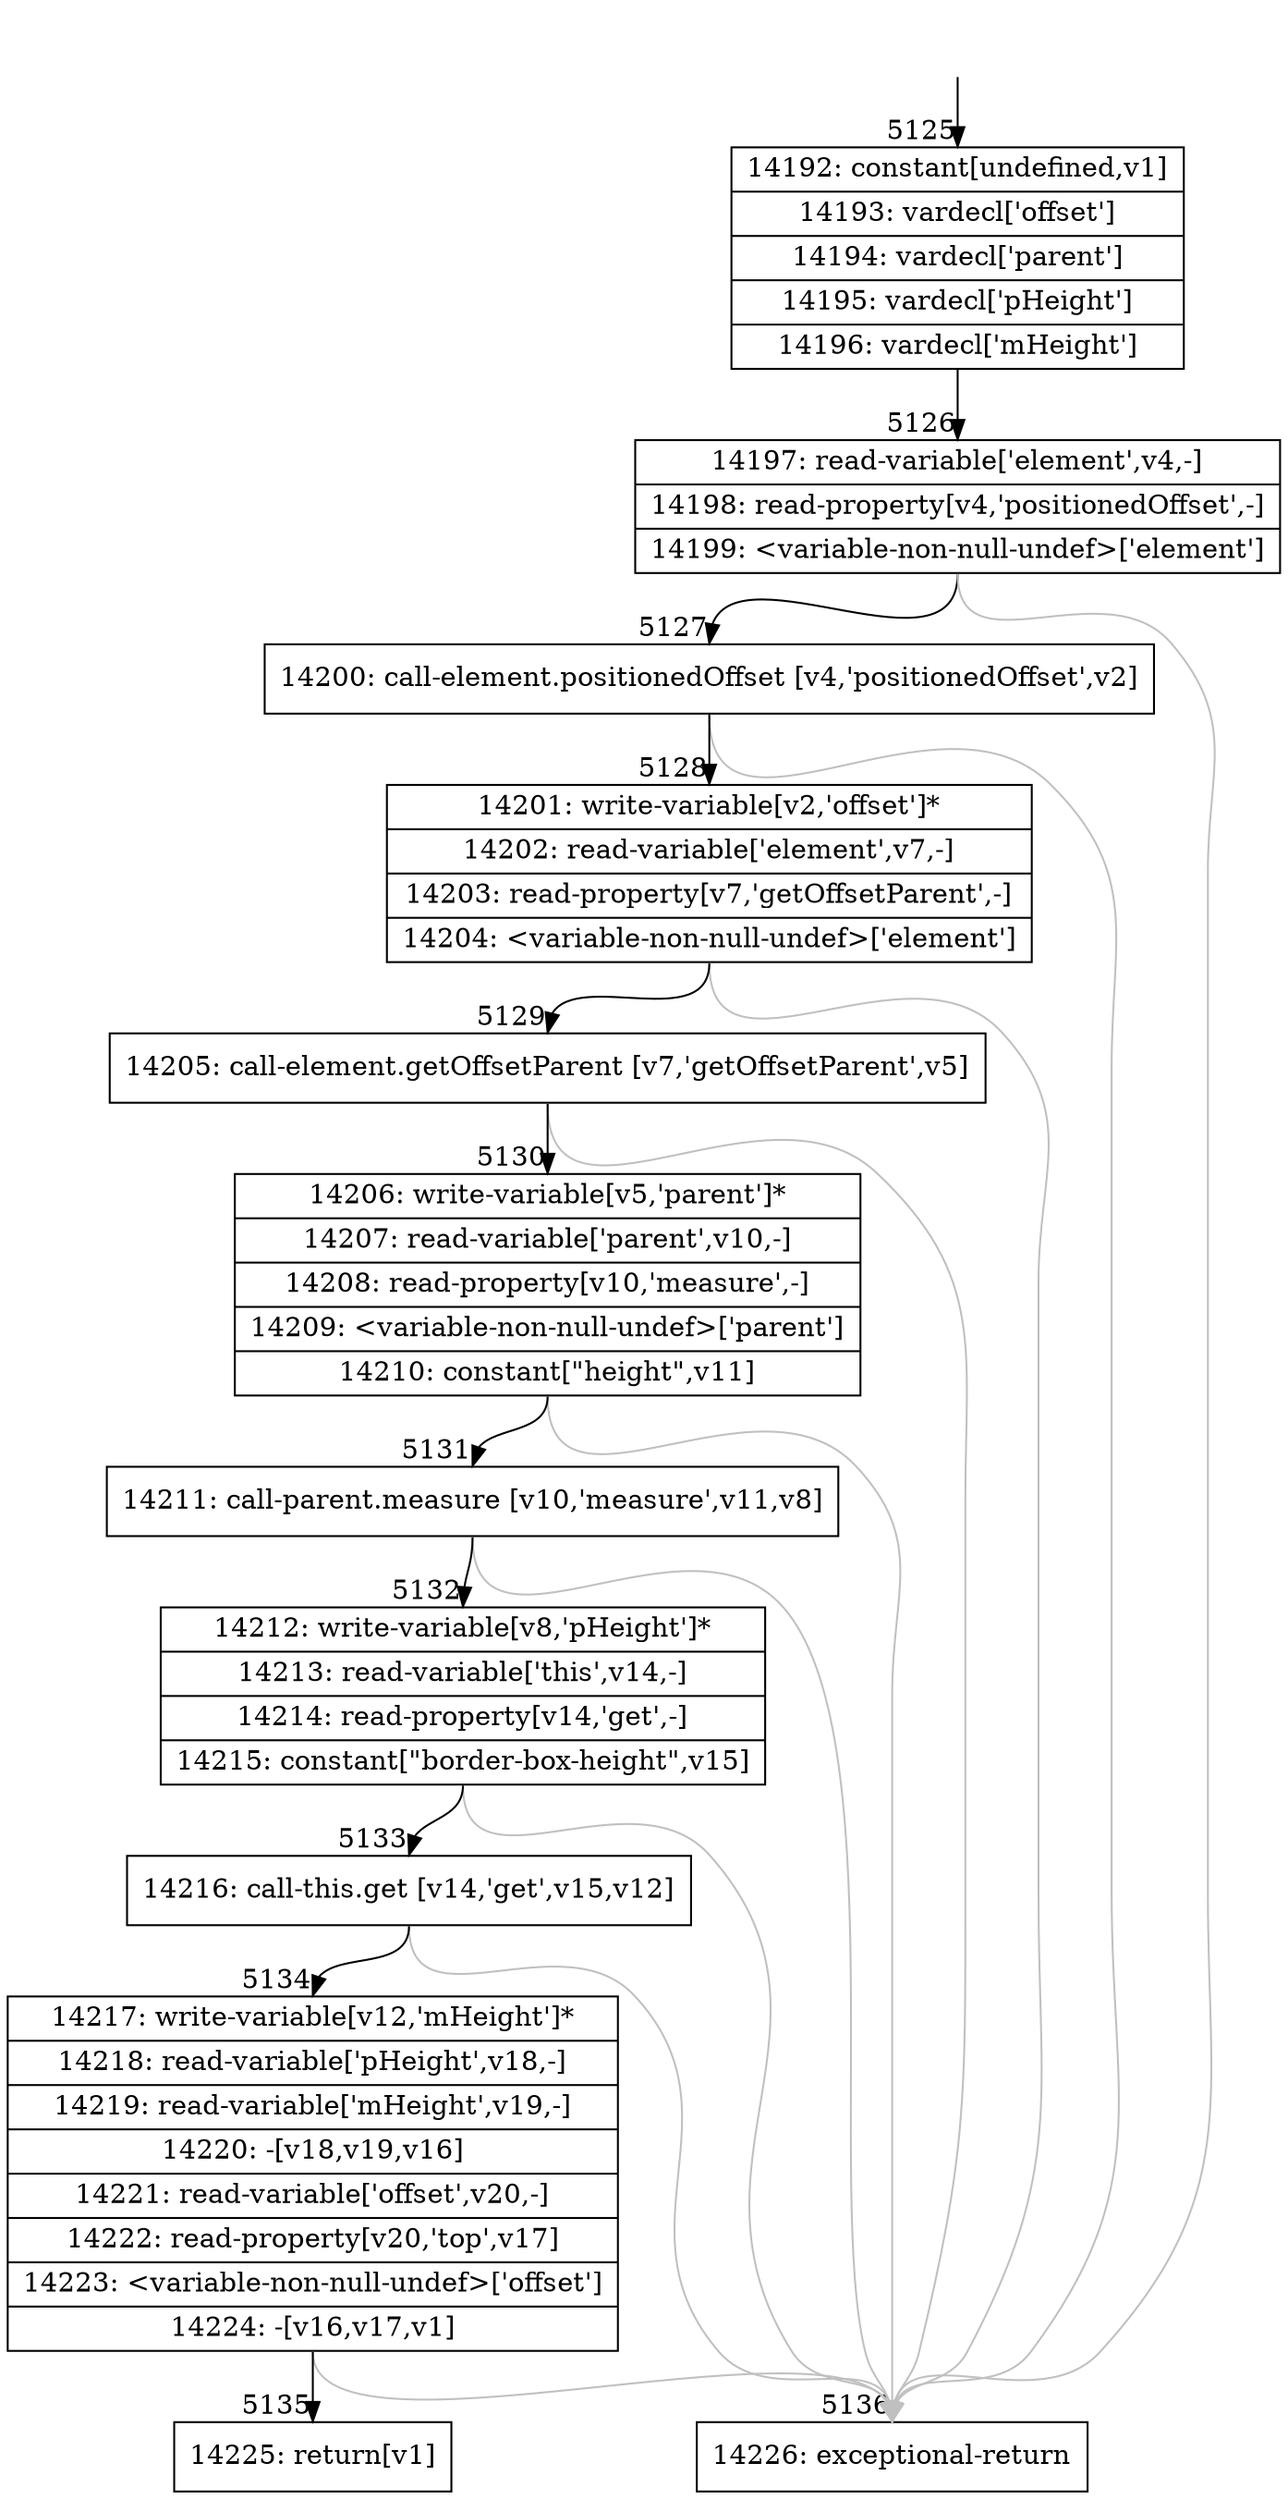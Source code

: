 digraph {
rankdir="TD"
BB_entry404[shape=none,label=""];
BB_entry404 -> BB5125 [tailport=s, headport=n, headlabel="    5125"]
BB5125 [shape=record label="{14192: constant[undefined,v1]|14193: vardecl['offset']|14194: vardecl['parent']|14195: vardecl['pHeight']|14196: vardecl['mHeight']}" ] 
BB5125 -> BB5126 [tailport=s, headport=n, headlabel="      5126"]
BB5126 [shape=record label="{14197: read-variable['element',v4,-]|14198: read-property[v4,'positionedOffset',-]|14199: \<variable-non-null-undef\>['element']}" ] 
BB5126 -> BB5127 [tailport=s, headport=n, headlabel="      5127"]
BB5126 -> BB5136 [tailport=s, headport=n, color=gray, headlabel="      5136"]
BB5127 [shape=record label="{14200: call-element.positionedOffset [v4,'positionedOffset',v2]}" ] 
BB5127 -> BB5128 [tailport=s, headport=n, headlabel="      5128"]
BB5127 -> BB5136 [tailport=s, headport=n, color=gray]
BB5128 [shape=record label="{14201: write-variable[v2,'offset']*|14202: read-variable['element',v7,-]|14203: read-property[v7,'getOffsetParent',-]|14204: \<variable-non-null-undef\>['element']}" ] 
BB5128 -> BB5129 [tailport=s, headport=n, headlabel="      5129"]
BB5128 -> BB5136 [tailport=s, headport=n, color=gray]
BB5129 [shape=record label="{14205: call-element.getOffsetParent [v7,'getOffsetParent',v5]}" ] 
BB5129 -> BB5130 [tailport=s, headport=n, headlabel="      5130"]
BB5129 -> BB5136 [tailport=s, headport=n, color=gray]
BB5130 [shape=record label="{14206: write-variable[v5,'parent']*|14207: read-variable['parent',v10,-]|14208: read-property[v10,'measure',-]|14209: \<variable-non-null-undef\>['parent']|14210: constant[\"height\",v11]}" ] 
BB5130 -> BB5131 [tailport=s, headport=n, headlabel="      5131"]
BB5130 -> BB5136 [tailport=s, headport=n, color=gray]
BB5131 [shape=record label="{14211: call-parent.measure [v10,'measure',v11,v8]}" ] 
BB5131 -> BB5132 [tailport=s, headport=n, headlabel="      5132"]
BB5131 -> BB5136 [tailport=s, headport=n, color=gray]
BB5132 [shape=record label="{14212: write-variable[v8,'pHeight']*|14213: read-variable['this',v14,-]|14214: read-property[v14,'get',-]|14215: constant[\"border-box-height\",v15]}" ] 
BB5132 -> BB5133 [tailport=s, headport=n, headlabel="      5133"]
BB5132 -> BB5136 [tailport=s, headport=n, color=gray]
BB5133 [shape=record label="{14216: call-this.get [v14,'get',v15,v12]}" ] 
BB5133 -> BB5134 [tailport=s, headport=n, headlabel="      5134"]
BB5133 -> BB5136 [tailport=s, headport=n, color=gray]
BB5134 [shape=record label="{14217: write-variable[v12,'mHeight']*|14218: read-variable['pHeight',v18,-]|14219: read-variable['mHeight',v19,-]|14220: -[v18,v19,v16]|14221: read-variable['offset',v20,-]|14222: read-property[v20,'top',v17]|14223: \<variable-non-null-undef\>['offset']|14224: -[v16,v17,v1]}" ] 
BB5134 -> BB5135 [tailport=s, headport=n, headlabel="      5135"]
BB5134 -> BB5136 [tailport=s, headport=n, color=gray]
BB5135 [shape=record label="{14225: return[v1]}" ] 
BB5136 [shape=record label="{14226: exceptional-return}" ] 
//#$~ 3879
}
